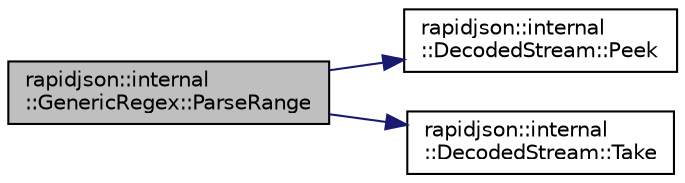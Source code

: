 digraph "rapidjson::internal::GenericRegex::ParseRange"
{
 // INTERACTIVE_SVG=YES
 // LATEX_PDF_SIZE
  edge [fontname="Helvetica",fontsize="10",labelfontname="Helvetica",labelfontsize="10"];
  node [fontname="Helvetica",fontsize="10",shape=record];
  rankdir="LR";
  Node42 [label="rapidjson::internal\l::GenericRegex::ParseRange",height=0.2,width=0.4,color="black", fillcolor="grey75", style="filled", fontcolor="black",tooltip=" "];
  Node42 -> Node43 [color="midnightblue",fontsize="10",style="solid",fontname="Helvetica"];
  Node43 [label="rapidjson::internal\l::DecodedStream::Peek",height=0.2,width=0.4,color="black", fillcolor="white", style="filled",URL="$classrapidjson_1_1internal_1_1_decoded_stream.html#a28a389478d1981546e6259c8cf0f2377",tooltip=" "];
  Node42 -> Node44 [color="midnightblue",fontsize="10",style="solid",fontname="Helvetica"];
  Node44 [label="rapidjson::internal\l::DecodedStream::Take",height=0.2,width=0.4,color="black", fillcolor="white", style="filled",URL="$classrapidjson_1_1internal_1_1_decoded_stream.html#a1fd014dd83e153369ecad40886093685",tooltip=" "];
}
